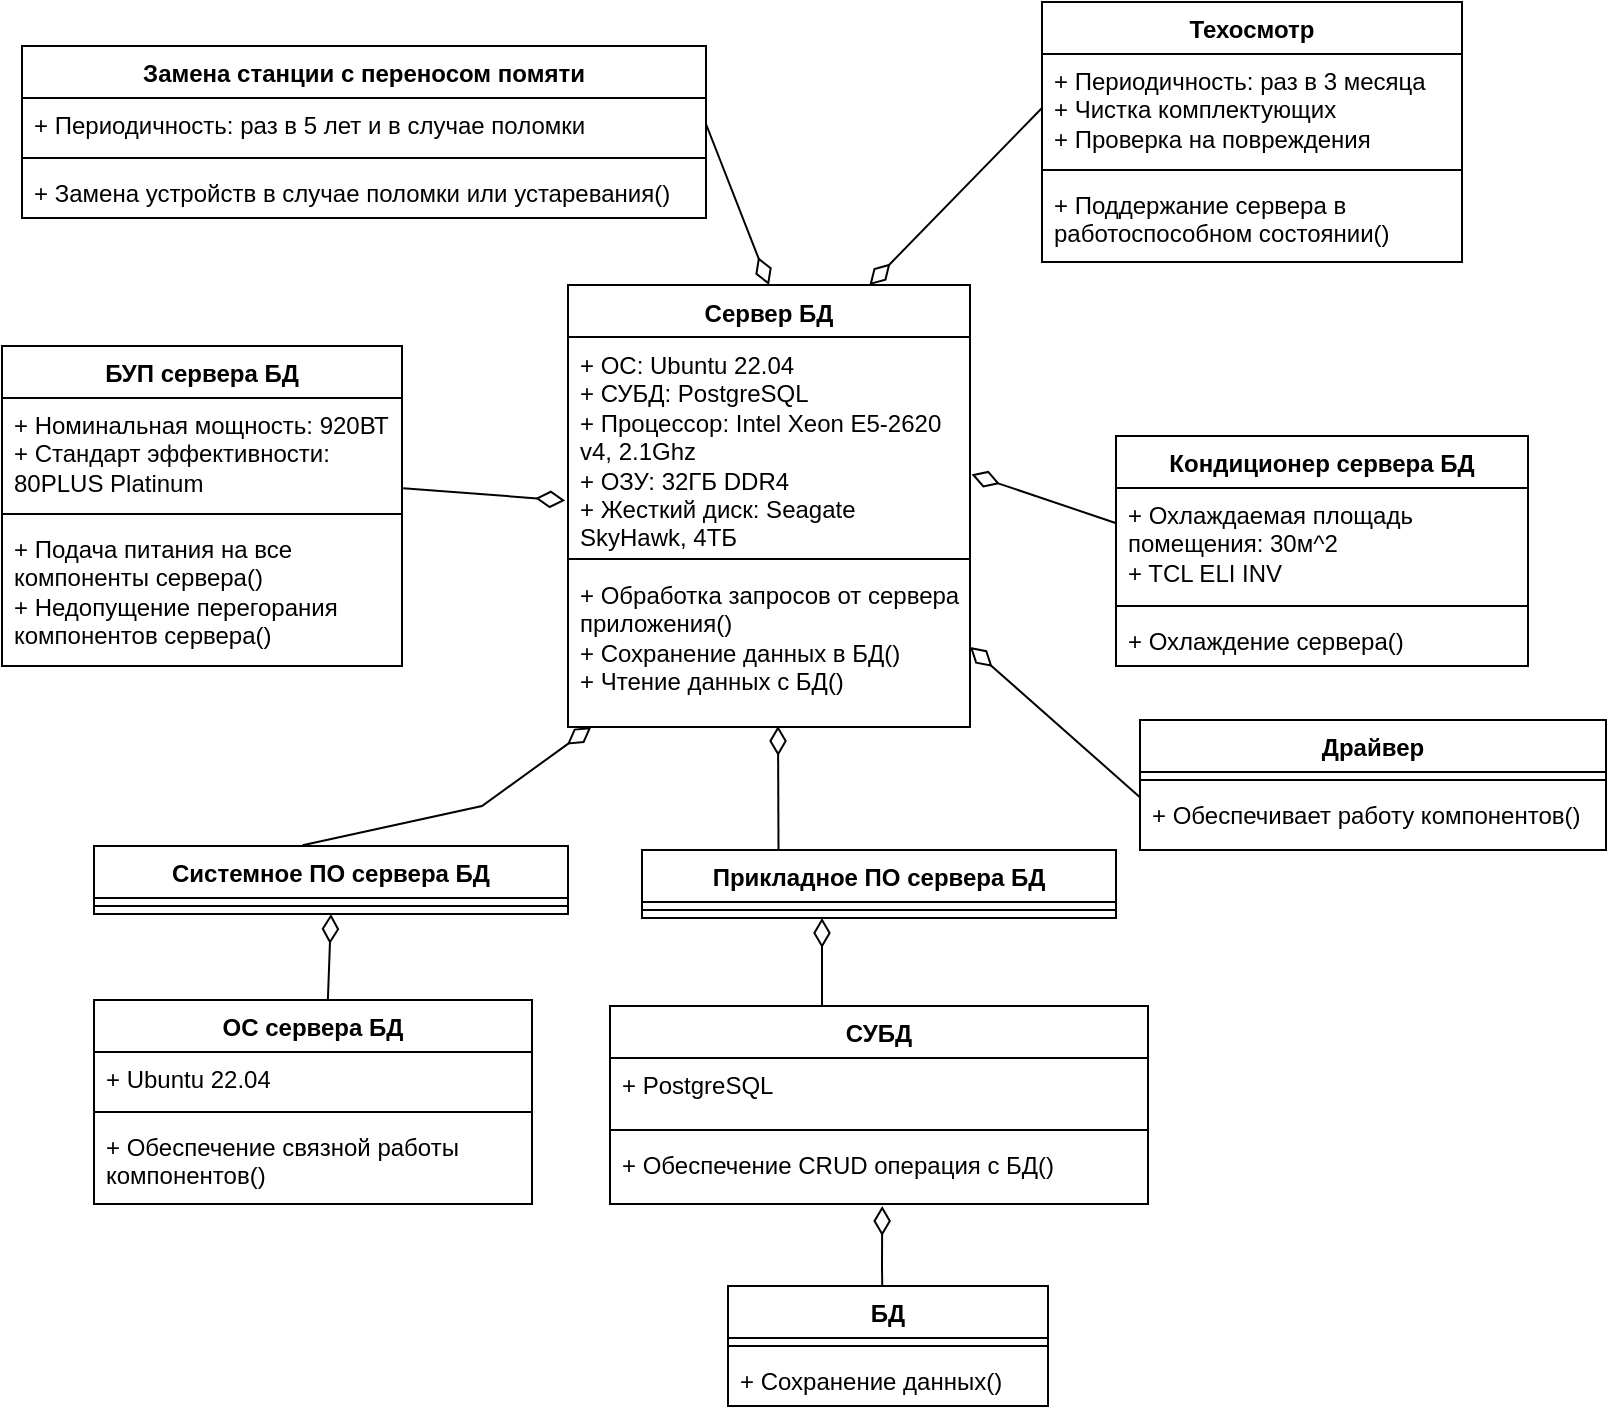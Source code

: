 <mxfile version="24.3.1" type="github">
  <diagram name="Страница — 1" id="-gfhNMuMHV1DPvXStUE0">
    <mxGraphModel dx="654" dy="819" grid="0" gridSize="10" guides="1" tooltips="1" connect="1" arrows="1" fold="1" page="1" pageScale="1" pageWidth="827" pageHeight="1169" math="0" shadow="0">
      <root>
        <mxCell id="0" />
        <mxCell id="1" parent="0" />
        <mxCell id="fs1AD6rkraFKoTr6OKZ1-1" value="Сервер БД" style="swimlane;fontStyle=1;align=center;verticalAlign=top;childLayout=stackLayout;horizontal=1;startSize=26;horizontalStack=0;resizeParent=1;resizeParentMax=0;resizeLast=0;collapsible=1;marginBottom=0;whiteSpace=wrap;html=1;" parent="1" vertex="1">
          <mxGeometry x="1133" y="349.5" width="201" height="221" as="geometry" />
        </mxCell>
        <mxCell id="fs1AD6rkraFKoTr6OKZ1-2" value="+ ОС: Ubuntu 22.04&lt;div&gt;+ СУБД: PostgreSQL&lt;/div&gt;&lt;div&gt;+ Процессор: Intel Xeon E5-2620 v4, 2.1Ghz&lt;/div&gt;&lt;div&gt;&lt;div&gt;+ ОЗУ: 32ГБ DDR4&lt;/div&gt;&lt;div&gt;+ Жесткий диск: Seagate SkyHawk, 4ТБ&lt;br&gt;&lt;/div&gt;&lt;div&gt;&lt;br&gt;&lt;/div&gt;&lt;/div&gt;" style="text;strokeColor=none;fillColor=none;align=left;verticalAlign=top;spacingLeft=4;spacingRight=4;overflow=hidden;rotatable=0;points=[[0,0.5],[1,0.5]];portConstraint=eastwest;whiteSpace=wrap;html=1;" parent="fs1AD6rkraFKoTr6OKZ1-1" vertex="1">
          <mxGeometry y="26" width="201" height="107" as="geometry" />
        </mxCell>
        <mxCell id="fs1AD6rkraFKoTr6OKZ1-3" value="" style="line;strokeWidth=1;fillColor=none;align=left;verticalAlign=middle;spacingTop=-1;spacingLeft=3;spacingRight=3;rotatable=0;labelPosition=right;points=[];portConstraint=eastwest;strokeColor=inherit;" parent="fs1AD6rkraFKoTr6OKZ1-1" vertex="1">
          <mxGeometry y="133" width="201" height="8" as="geometry" />
        </mxCell>
        <mxCell id="fs1AD6rkraFKoTr6OKZ1-4" value="+ Обработка запросов от сервера приложения()&lt;div&gt;+ Сохранение данных в БД()&lt;/div&gt;&lt;div&gt;+ Чтение данных с БД()&lt;/div&gt;" style="text;strokeColor=none;fillColor=none;align=left;verticalAlign=top;spacingLeft=4;spacingRight=4;overflow=hidden;rotatable=0;points=[[0,0.5],[1,0.5]];portConstraint=eastwest;whiteSpace=wrap;html=1;" parent="fs1AD6rkraFKoTr6OKZ1-1" vertex="1">
          <mxGeometry y="141" width="201" height="80" as="geometry" />
        </mxCell>
        <mxCell id="fs1AD6rkraFKoTr6OKZ1-5" value="Системное ПО сервера БД" style="swimlane;fontStyle=1;align=center;verticalAlign=top;childLayout=stackLayout;horizontal=1;startSize=26;horizontalStack=0;resizeParent=1;resizeParentMax=0;resizeLast=0;collapsible=1;marginBottom=0;whiteSpace=wrap;html=1;" parent="1" vertex="1">
          <mxGeometry x="896" y="630" width="237" height="34" as="geometry" />
        </mxCell>
        <mxCell id="fs1AD6rkraFKoTr6OKZ1-6" value="" style="line;strokeWidth=1;fillColor=none;align=left;verticalAlign=middle;spacingTop=-1;spacingLeft=3;spacingRight=3;rotatable=0;labelPosition=right;points=[];portConstraint=eastwest;strokeColor=inherit;" parent="fs1AD6rkraFKoTr6OKZ1-5" vertex="1">
          <mxGeometry y="26" width="237" height="8" as="geometry" />
        </mxCell>
        <mxCell id="fs1AD6rkraFKoTr6OKZ1-7" value="Прикладное ПО сервера БД" style="swimlane;fontStyle=1;align=center;verticalAlign=top;childLayout=stackLayout;horizontal=1;startSize=26;horizontalStack=0;resizeParent=1;resizeParentMax=0;resizeLast=0;collapsible=1;marginBottom=0;whiteSpace=wrap;html=1;" parent="1" vertex="1">
          <mxGeometry x="1170" y="632" width="237" height="34" as="geometry" />
        </mxCell>
        <mxCell id="fs1AD6rkraFKoTr6OKZ1-8" value="" style="line;strokeWidth=1;fillColor=none;align=left;verticalAlign=middle;spacingTop=-1;spacingLeft=3;spacingRight=3;rotatable=0;labelPosition=right;points=[];portConstraint=eastwest;strokeColor=inherit;" parent="fs1AD6rkraFKoTr6OKZ1-7" vertex="1">
          <mxGeometry y="26" width="237" height="8" as="geometry" />
        </mxCell>
        <mxCell id="fs1AD6rkraFKoTr6OKZ1-9" value="ОС сервера БД" style="swimlane;fontStyle=1;align=center;verticalAlign=top;childLayout=stackLayout;horizontal=1;startSize=26;horizontalStack=0;resizeParent=1;resizeParentMax=0;resizeLast=0;collapsible=1;marginBottom=0;whiteSpace=wrap;html=1;" parent="1" vertex="1">
          <mxGeometry x="896" y="707" width="219" height="102" as="geometry" />
        </mxCell>
        <mxCell id="fs1AD6rkraFKoTr6OKZ1-10" value="+ Ubuntu 22.04" style="text;strokeColor=none;fillColor=none;align=left;verticalAlign=top;spacingLeft=4;spacingRight=4;overflow=hidden;rotatable=0;points=[[0,0.5],[1,0.5]];portConstraint=eastwest;whiteSpace=wrap;html=1;" parent="fs1AD6rkraFKoTr6OKZ1-9" vertex="1">
          <mxGeometry y="26" width="219" height="26" as="geometry" />
        </mxCell>
        <mxCell id="fs1AD6rkraFKoTr6OKZ1-11" value="" style="line;strokeWidth=1;fillColor=none;align=left;verticalAlign=middle;spacingTop=-1;spacingLeft=3;spacingRight=3;rotatable=0;labelPosition=right;points=[];portConstraint=eastwest;strokeColor=inherit;" parent="fs1AD6rkraFKoTr6OKZ1-9" vertex="1">
          <mxGeometry y="52" width="219" height="8" as="geometry" />
        </mxCell>
        <mxCell id="fs1AD6rkraFKoTr6OKZ1-12" value="+ Обеспечение связной работы компонентов()" style="text;strokeColor=none;fillColor=none;align=left;verticalAlign=top;spacingLeft=4;spacingRight=4;overflow=hidden;rotatable=0;points=[[0,0.5],[1,0.5]];portConstraint=eastwest;whiteSpace=wrap;html=1;" parent="fs1AD6rkraFKoTr6OKZ1-9" vertex="1">
          <mxGeometry y="60" width="219" height="42" as="geometry" />
        </mxCell>
        <mxCell id="fs1AD6rkraFKoTr6OKZ1-13" value="СУБД" style="swimlane;fontStyle=1;align=center;verticalAlign=top;childLayout=stackLayout;horizontal=1;startSize=26;horizontalStack=0;resizeParent=1;resizeParentMax=0;resizeLast=0;collapsible=1;marginBottom=0;whiteSpace=wrap;html=1;" parent="1" vertex="1">
          <mxGeometry x="1154" y="710" width="269" height="99" as="geometry" />
        </mxCell>
        <mxCell id="fs1AD6rkraFKoTr6OKZ1-14" value="+ PostgreSQL" style="text;strokeColor=none;fillColor=none;align=left;verticalAlign=top;spacingLeft=4;spacingRight=4;overflow=hidden;rotatable=0;points=[[0,0.5],[1,0.5]];portConstraint=eastwest;whiteSpace=wrap;html=1;" parent="fs1AD6rkraFKoTr6OKZ1-13" vertex="1">
          <mxGeometry y="26" width="269" height="32" as="geometry" />
        </mxCell>
        <mxCell id="fs1AD6rkraFKoTr6OKZ1-15" value="" style="line;strokeWidth=1;fillColor=none;align=left;verticalAlign=middle;spacingTop=-1;spacingLeft=3;spacingRight=3;rotatable=0;labelPosition=right;points=[];portConstraint=eastwest;strokeColor=inherit;" parent="fs1AD6rkraFKoTr6OKZ1-13" vertex="1">
          <mxGeometry y="58" width="269" height="8" as="geometry" />
        </mxCell>
        <mxCell id="fs1AD6rkraFKoTr6OKZ1-16" value="&lt;div&gt;+ Обеспечение CRUD операция с БД()&lt;/div&gt;" style="text;strokeColor=none;fillColor=none;align=left;verticalAlign=top;spacingLeft=4;spacingRight=4;overflow=hidden;rotatable=0;points=[[0,0.5],[1,0.5]];portConstraint=eastwest;whiteSpace=wrap;html=1;" parent="fs1AD6rkraFKoTr6OKZ1-13" vertex="1">
          <mxGeometry y="66" width="269" height="33" as="geometry" />
        </mxCell>
        <mxCell id="fs1AD6rkraFKoTr6OKZ1-17" value="" style="endArrow=diamondThin;endFill=0;endSize=12;html=1;rounded=0;entryX=0.5;entryY=1;entryDx=0;entryDy=0;exitX=0.534;exitY=-0.002;exitDx=0;exitDy=0;exitPerimeter=0;" parent="1" source="fs1AD6rkraFKoTr6OKZ1-9" target="fs1AD6rkraFKoTr6OKZ1-5" edge="1">
          <mxGeometry width="160" relative="1" as="geometry">
            <mxPoint x="1015" y="710" as="sourcePoint" />
            <mxPoint x="1014.07" y="667" as="targetPoint" />
            <Array as="points" />
          </mxGeometry>
        </mxCell>
        <mxCell id="fs1AD6rkraFKoTr6OKZ1-18" value="" style="endArrow=diamondThin;endFill=0;endSize=12;html=1;rounded=0;" parent="1" edge="1">
          <mxGeometry width="160" relative="1" as="geometry">
            <mxPoint x="1260" y="710" as="sourcePoint" />
            <mxPoint x="1260" y="666" as="targetPoint" />
            <Array as="points" />
          </mxGeometry>
        </mxCell>
        <mxCell id="fs1AD6rkraFKoTr6OKZ1-19" value="БД" style="swimlane;fontStyle=1;align=center;verticalAlign=top;childLayout=stackLayout;horizontal=1;startSize=26;horizontalStack=0;resizeParent=1;resizeParentMax=0;resizeLast=0;collapsible=1;marginBottom=0;whiteSpace=wrap;html=1;" parent="1" vertex="1">
          <mxGeometry x="1213" y="850" width="160" height="60" as="geometry" />
        </mxCell>
        <mxCell id="fs1AD6rkraFKoTr6OKZ1-20" value="" style="line;strokeWidth=1;fillColor=none;align=left;verticalAlign=middle;spacingTop=-1;spacingLeft=3;spacingRight=3;rotatable=0;labelPosition=right;points=[];portConstraint=eastwest;strokeColor=inherit;" parent="fs1AD6rkraFKoTr6OKZ1-19" vertex="1">
          <mxGeometry y="26" width="160" height="8" as="geometry" />
        </mxCell>
        <mxCell id="fs1AD6rkraFKoTr6OKZ1-21" value="+ Сохранение данных()" style="text;strokeColor=none;fillColor=none;align=left;verticalAlign=top;spacingLeft=4;spacingRight=4;overflow=hidden;rotatable=0;points=[[0,0.5],[1,0.5]];portConstraint=eastwest;whiteSpace=wrap;html=1;" parent="fs1AD6rkraFKoTr6OKZ1-19" vertex="1">
          <mxGeometry y="34" width="160" height="26" as="geometry" />
        </mxCell>
        <mxCell id="fs1AD6rkraFKoTr6OKZ1-22" value="" style="endArrow=diamondThin;endFill=0;endSize=12;html=1;rounded=0;entryX=0.506;entryY=1.03;entryDx=0;entryDy=0;entryPerimeter=0;exitX=0.482;exitY=-0.005;exitDx=0;exitDy=0;exitPerimeter=0;" parent="1" source="fs1AD6rkraFKoTr6OKZ1-19" target="fs1AD6rkraFKoTr6OKZ1-16" edge="1">
          <mxGeometry width="160" relative="1" as="geometry">
            <mxPoint x="1302" y="907" as="sourcePoint" />
            <mxPoint x="1301.97" y="848" as="targetPoint" />
            <Array as="points">
              <mxPoint x="1290" y="840" />
            </Array>
          </mxGeometry>
        </mxCell>
        <mxCell id="fs1AD6rkraFKoTr6OKZ1-23" value="Кондиционер сервера БД" style="swimlane;fontStyle=1;align=center;verticalAlign=top;childLayout=stackLayout;horizontal=1;startSize=26;horizontalStack=0;resizeParent=1;resizeParentMax=0;resizeLast=0;collapsible=1;marginBottom=0;whiteSpace=wrap;html=1;" parent="1" vertex="1">
          <mxGeometry x="1407" y="425" width="206" height="115" as="geometry" />
        </mxCell>
        <mxCell id="fs1AD6rkraFKoTr6OKZ1-24" value="+ Охлаждаемая площадь помещения: 30м^2&lt;div&gt;+ TCL ELI INV&lt;/div&gt;" style="text;strokeColor=none;fillColor=none;align=left;verticalAlign=top;spacingLeft=4;spacingRight=4;overflow=hidden;rotatable=0;points=[[0,0.5],[1,0.5]];portConstraint=eastwest;whiteSpace=wrap;html=1;" parent="fs1AD6rkraFKoTr6OKZ1-23" vertex="1">
          <mxGeometry y="26" width="206" height="55" as="geometry" />
        </mxCell>
        <mxCell id="fs1AD6rkraFKoTr6OKZ1-25" value="" style="line;strokeWidth=1;fillColor=none;align=left;verticalAlign=middle;spacingTop=-1;spacingLeft=3;spacingRight=3;rotatable=0;labelPosition=right;points=[];portConstraint=eastwest;strokeColor=inherit;" parent="fs1AD6rkraFKoTr6OKZ1-23" vertex="1">
          <mxGeometry y="81" width="206" height="8" as="geometry" />
        </mxCell>
        <mxCell id="fs1AD6rkraFKoTr6OKZ1-26" value="+ Охлаждение сервера()" style="text;strokeColor=none;fillColor=none;align=left;verticalAlign=top;spacingLeft=4;spacingRight=4;overflow=hidden;rotatable=0;points=[[0,0.5],[1,0.5]];portConstraint=eastwest;whiteSpace=wrap;html=1;" parent="fs1AD6rkraFKoTr6OKZ1-23" vertex="1">
          <mxGeometry y="89" width="206" height="26" as="geometry" />
        </mxCell>
        <mxCell id="fs1AD6rkraFKoTr6OKZ1-27" value="" style="endArrow=diamondThin;endFill=0;endSize=12;html=1;rounded=0;entryX=0.058;entryY=1;entryDx=0;entryDy=0;entryPerimeter=0;exitX=0.44;exitY=-0.01;exitDx=0;exitDy=0;exitPerimeter=0;" parent="1" source="fs1AD6rkraFKoTr6OKZ1-5" target="fs1AD6rkraFKoTr6OKZ1-4" edge="1">
          <mxGeometry width="160" relative="1" as="geometry">
            <mxPoint x="1030.0" y="619" as="sourcePoint" />
            <mxPoint x="1030.93" y="550" as="targetPoint" />
            <Array as="points">
              <mxPoint x="1090" y="610" />
            </Array>
          </mxGeometry>
        </mxCell>
        <mxCell id="fs1AD6rkraFKoTr6OKZ1-28" value="" style="endArrow=diamondThin;endFill=0;endSize=12;html=1;rounded=0;exitX=0.288;exitY=0.004;exitDx=0;exitDy=0;exitPerimeter=0;" parent="1" source="fs1AD6rkraFKoTr6OKZ1-7" edge="1">
          <mxGeometry width="160" relative="1" as="geometry">
            <mxPoint x="1230" y="630" as="sourcePoint" />
            <mxPoint x="1238" y="570" as="targetPoint" />
            <Array as="points" />
          </mxGeometry>
        </mxCell>
        <mxCell id="fs1AD6rkraFKoTr6OKZ1-30" value="Замена станции с переносом помяти" style="swimlane;fontStyle=1;align=center;verticalAlign=top;childLayout=stackLayout;horizontal=1;startSize=26;horizontalStack=0;resizeParent=1;resizeParentMax=0;resizeLast=0;collapsible=1;marginBottom=0;whiteSpace=wrap;html=1;" parent="1" vertex="1">
          <mxGeometry x="860" y="230" width="342" height="86" as="geometry" />
        </mxCell>
        <mxCell id="fs1AD6rkraFKoTr6OKZ1-31" value="+ Периодичность: раз в 5 лет и в случае поломки" style="text;strokeColor=none;fillColor=none;align=left;verticalAlign=top;spacingLeft=4;spacingRight=4;overflow=hidden;rotatable=0;points=[[0,0.5],[1,0.5]];portConstraint=eastwest;whiteSpace=wrap;html=1;" parent="fs1AD6rkraFKoTr6OKZ1-30" vertex="1">
          <mxGeometry y="26" width="342" height="26" as="geometry" />
        </mxCell>
        <mxCell id="fs1AD6rkraFKoTr6OKZ1-32" value="" style="line;strokeWidth=1;fillColor=none;align=left;verticalAlign=middle;spacingTop=-1;spacingLeft=3;spacingRight=3;rotatable=0;labelPosition=right;points=[];portConstraint=eastwest;strokeColor=inherit;" parent="fs1AD6rkraFKoTr6OKZ1-30" vertex="1">
          <mxGeometry y="52" width="342" height="8" as="geometry" />
        </mxCell>
        <mxCell id="fs1AD6rkraFKoTr6OKZ1-33" value="+ Замена устройств в случае поломки или устаревания()" style="text;strokeColor=none;fillColor=none;align=left;verticalAlign=top;spacingLeft=4;spacingRight=4;overflow=hidden;rotatable=0;points=[[0,0.5],[1,0.5]];portConstraint=eastwest;whiteSpace=wrap;html=1;" parent="fs1AD6rkraFKoTr6OKZ1-30" vertex="1">
          <mxGeometry y="60" width="342" height="26" as="geometry" />
        </mxCell>
        <mxCell id="fs1AD6rkraFKoTr6OKZ1-34" value="Техосмотр" style="swimlane;fontStyle=1;align=center;verticalAlign=top;childLayout=stackLayout;horizontal=1;startSize=26;horizontalStack=0;resizeParent=1;resizeParentMax=0;resizeLast=0;collapsible=1;marginBottom=0;whiteSpace=wrap;html=1;" parent="1" vertex="1">
          <mxGeometry x="1370" y="208" width="210" height="130" as="geometry" />
        </mxCell>
        <mxCell id="fs1AD6rkraFKoTr6OKZ1-35" value="+ Периодичность: раз в 3 месяца&lt;div&gt;+ Чистка комплектующих&lt;/div&gt;&lt;div&gt;+ Проверка на повреждения&lt;/div&gt;" style="text;strokeColor=none;fillColor=none;align=left;verticalAlign=top;spacingLeft=4;spacingRight=4;overflow=hidden;rotatable=0;points=[[0,0.5],[1,0.5]];portConstraint=eastwest;whiteSpace=wrap;html=1;" parent="fs1AD6rkraFKoTr6OKZ1-34" vertex="1">
          <mxGeometry y="26" width="210" height="54" as="geometry" />
        </mxCell>
        <mxCell id="fs1AD6rkraFKoTr6OKZ1-36" value="" style="line;strokeWidth=1;fillColor=none;align=left;verticalAlign=middle;spacingTop=-1;spacingLeft=3;spacingRight=3;rotatable=0;labelPosition=right;points=[];portConstraint=eastwest;strokeColor=inherit;" parent="fs1AD6rkraFKoTr6OKZ1-34" vertex="1">
          <mxGeometry y="80" width="210" height="8" as="geometry" />
        </mxCell>
        <mxCell id="fs1AD6rkraFKoTr6OKZ1-37" value="+ Поддержание сервера в работоспособном состоянии()" style="text;strokeColor=none;fillColor=none;align=left;verticalAlign=top;spacingLeft=4;spacingRight=4;overflow=hidden;rotatable=0;points=[[0,0.5],[1,0.5]];portConstraint=eastwest;whiteSpace=wrap;html=1;" parent="fs1AD6rkraFKoTr6OKZ1-34" vertex="1">
          <mxGeometry y="88" width="210" height="42" as="geometry" />
        </mxCell>
        <mxCell id="fs1AD6rkraFKoTr6OKZ1-38" value="БУП сервера БД" style="swimlane;fontStyle=1;align=center;verticalAlign=top;childLayout=stackLayout;horizontal=1;startSize=26;horizontalStack=0;resizeParent=1;resizeParentMax=0;resizeLast=0;collapsible=1;marginBottom=0;whiteSpace=wrap;html=1;" parent="1" vertex="1">
          <mxGeometry x="850" y="380" width="200" height="160" as="geometry" />
        </mxCell>
        <mxCell id="fs1AD6rkraFKoTr6OKZ1-39" value="+ Номинальная мощность: 920ВТ&lt;div&gt;+ Стандарт эффективности: 80PLUS Platinum&lt;/div&gt;" style="text;strokeColor=none;fillColor=none;align=left;verticalAlign=top;spacingLeft=4;spacingRight=4;overflow=hidden;rotatable=0;points=[[0,0.5],[1,0.5]];portConstraint=eastwest;whiteSpace=wrap;html=1;" parent="fs1AD6rkraFKoTr6OKZ1-38" vertex="1">
          <mxGeometry y="26" width="200" height="54" as="geometry" />
        </mxCell>
        <mxCell id="fs1AD6rkraFKoTr6OKZ1-40" value="" style="line;strokeWidth=1;fillColor=none;align=left;verticalAlign=middle;spacingTop=-1;spacingLeft=3;spacingRight=3;rotatable=0;labelPosition=right;points=[];portConstraint=eastwest;strokeColor=inherit;" parent="fs1AD6rkraFKoTr6OKZ1-38" vertex="1">
          <mxGeometry y="80" width="200" height="8" as="geometry" />
        </mxCell>
        <mxCell id="fs1AD6rkraFKoTr6OKZ1-41" value="+ Подача питания на все компоненты сервера()&lt;div&gt;+ Недопущение перегорания компонентов сервера()&lt;/div&gt;" style="text;strokeColor=none;fillColor=none;align=left;verticalAlign=top;spacingLeft=4;spacingRight=4;overflow=hidden;rotatable=0;points=[[0,0.5],[1,0.5]];portConstraint=eastwest;whiteSpace=wrap;html=1;" parent="fs1AD6rkraFKoTr6OKZ1-38" vertex="1">
          <mxGeometry y="88" width="200" height="72" as="geometry" />
        </mxCell>
        <mxCell id="fs1AD6rkraFKoTr6OKZ1-42" value="" style="endArrow=diamondThin;html=1;rounded=0;exitX=1.003;exitY=0.835;exitDx=0;exitDy=0;exitPerimeter=0;entryX=-0.007;entryY=0.764;entryDx=0;entryDy=0;entryPerimeter=0;endFill=0;endSize=12;" parent="1" source="fs1AD6rkraFKoTr6OKZ1-39" target="fs1AD6rkraFKoTr6OKZ1-2" edge="1">
          <mxGeometry width="50" height="50" relative="1" as="geometry">
            <mxPoint x="1200" y="570" as="sourcePoint" />
            <mxPoint x="1250" y="520" as="targetPoint" />
          </mxGeometry>
        </mxCell>
        <mxCell id="fs1AD6rkraFKoTr6OKZ1-44" value="" style="endArrow=diamondThin;html=1;rounded=0;exitX=1;exitY=0.5;exitDx=0;exitDy=0;entryX=0.5;entryY=0;entryDx=0;entryDy=0;endFill=0;endSize=12;" parent="1" source="fs1AD6rkraFKoTr6OKZ1-31" target="fs1AD6rkraFKoTr6OKZ1-1" edge="1">
          <mxGeometry width="50" height="50" relative="1" as="geometry">
            <mxPoint x="1213" y="290" as="sourcePoint" />
            <mxPoint x="1294" y="296" as="targetPoint" />
          </mxGeometry>
        </mxCell>
        <mxCell id="fs1AD6rkraFKoTr6OKZ1-45" value="" style="endArrow=diamondThin;html=1;rounded=0;exitX=0;exitY=0.5;exitDx=0;exitDy=0;entryX=0.75;entryY=0;entryDx=0;entryDy=0;endFill=0;endSize=12;" parent="1" source="fs1AD6rkraFKoTr6OKZ1-35" target="fs1AD6rkraFKoTr6OKZ1-1" edge="1">
          <mxGeometry width="50" height="50" relative="1" as="geometry">
            <mxPoint x="1241" y="290" as="sourcePoint" />
            <mxPoint x="1322" y="296" as="targetPoint" />
          </mxGeometry>
        </mxCell>
        <mxCell id="fs1AD6rkraFKoTr6OKZ1-46" value="" style="endArrow=diamondThin;html=1;rounded=0;exitX=-0.001;exitY=0.318;exitDx=0;exitDy=0;exitPerimeter=0;entryX=1.004;entryY=0.642;entryDx=0;entryDy=0;entryPerimeter=0;endFill=0;endSize=12;" parent="1" source="fs1AD6rkraFKoTr6OKZ1-24" target="fs1AD6rkraFKoTr6OKZ1-2" edge="1">
          <mxGeometry width="50" height="50" relative="1" as="geometry">
            <mxPoint x="1373" y="560" as="sourcePoint" />
            <mxPoint x="1454" y="566" as="targetPoint" />
          </mxGeometry>
        </mxCell>
        <mxCell id="OIA3sCnSBwSmCTGeMHfl-1" value="Драйвер" style="swimlane;fontStyle=1;align=center;verticalAlign=top;childLayout=stackLayout;horizontal=1;startSize=26;horizontalStack=0;resizeParent=1;resizeParentMax=0;resizeLast=0;collapsible=1;marginBottom=0;whiteSpace=wrap;html=1;" vertex="1" parent="1">
          <mxGeometry x="1419" y="567" width="233" height="65" as="geometry" />
        </mxCell>
        <mxCell id="OIA3sCnSBwSmCTGeMHfl-2" value="" style="line;strokeWidth=1;fillColor=none;align=left;verticalAlign=middle;spacingTop=-1;spacingLeft=3;spacingRight=3;rotatable=0;labelPosition=right;points=[];portConstraint=eastwest;strokeColor=inherit;" vertex="1" parent="OIA3sCnSBwSmCTGeMHfl-1">
          <mxGeometry y="26" width="233" height="8" as="geometry" />
        </mxCell>
        <mxCell id="OIA3sCnSBwSmCTGeMHfl-3" value="+ Обеспечивает работу компонентов()" style="text;strokeColor=none;fillColor=none;align=left;verticalAlign=top;spacingLeft=4;spacingRight=4;overflow=hidden;rotatable=0;points=[[0,0.5],[1,0.5]];portConstraint=eastwest;whiteSpace=wrap;html=1;" vertex="1" parent="OIA3sCnSBwSmCTGeMHfl-1">
          <mxGeometry y="34" width="233" height="31" as="geometry" />
        </mxCell>
        <mxCell id="OIA3sCnSBwSmCTGeMHfl-4" value="" style="endArrow=diamondThin;endFill=0;endSize=12;html=1;rounded=0;exitX=0.001;exitY=0.156;exitDx=0;exitDy=0;exitPerimeter=0;entryX=1;entryY=0.5;entryDx=0;entryDy=0;" edge="1" parent="1" source="OIA3sCnSBwSmCTGeMHfl-3" target="fs1AD6rkraFKoTr6OKZ1-4">
          <mxGeometry width="160" relative="1" as="geometry">
            <mxPoint x="1509.8" y="616" as="sourcePoint" />
            <mxPoint x="1336.5" y="606" as="targetPoint" />
            <Array as="points" />
          </mxGeometry>
        </mxCell>
      </root>
    </mxGraphModel>
  </diagram>
</mxfile>
